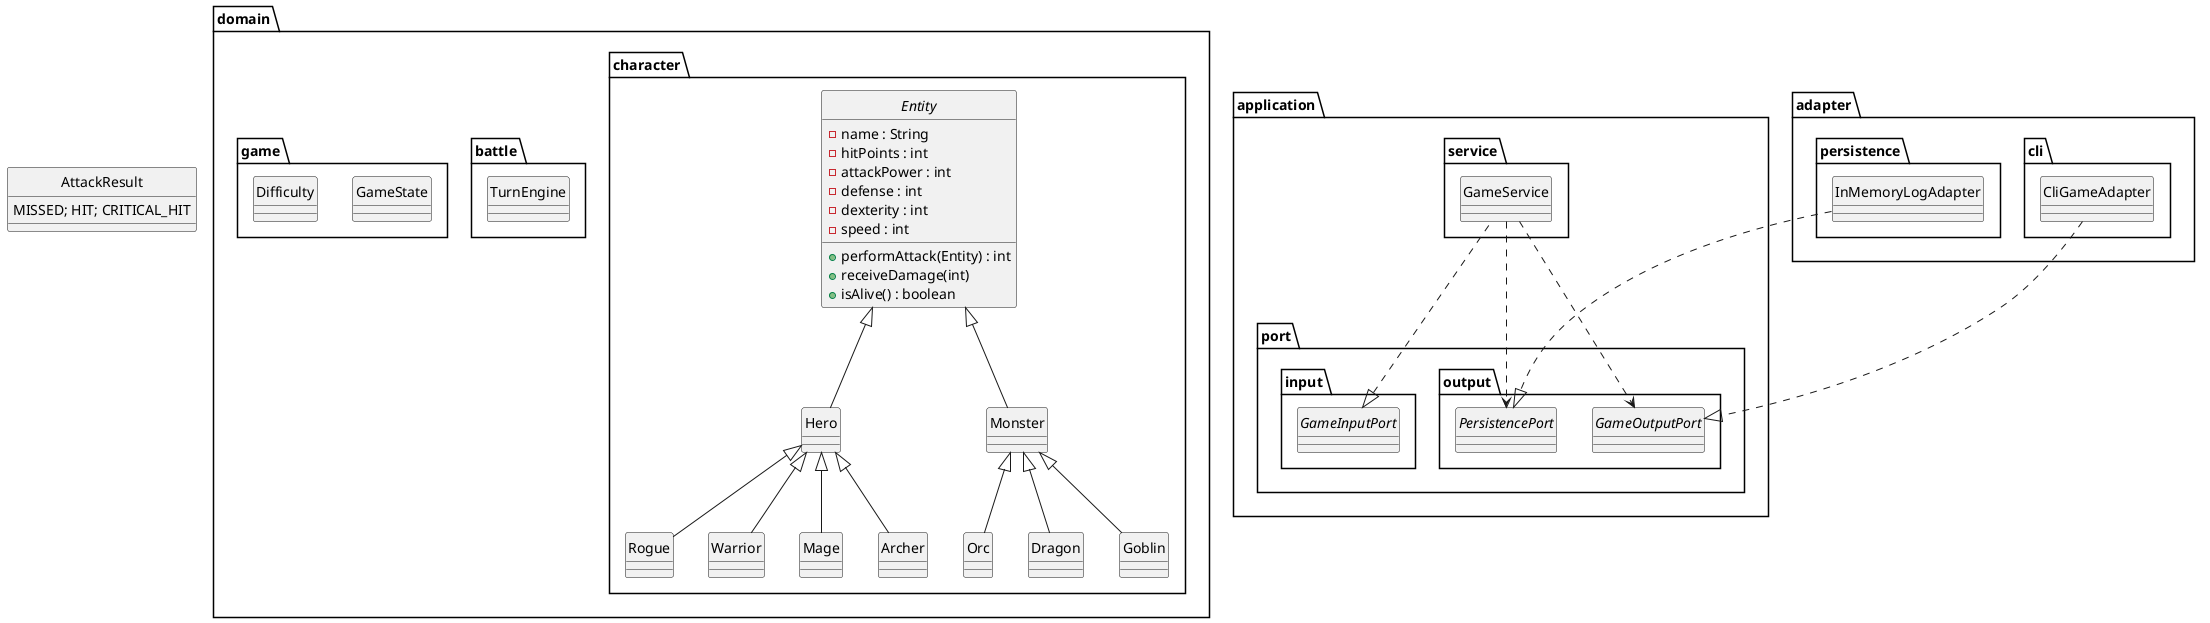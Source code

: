 @startuml
skinparam style strictuml

package "domain.character" {
    abstract class Entity {
        -name : String
        -hitPoints : int
        -attackPower : int
        -defense : int
        -dexterity : int
        -speed : int
        +performAttack(Entity) : int
        +receiveDamage(int)
        +isAlive() : boolean
    }

    class Hero
    class Monster
    Entity <|-- Hero
    Entity <|-- Monster

    Hero <|-- Warrior
    Hero <|-- Mage
    Hero <|-- Archer
    Hero <|-- Rogue
    Monster <|-- Goblin
    Monster <|-- Orc
    Monster <|-- Dragon
}

enum AttackResult {
MISSED; HIT; CRITICAL_HIT
}

package domain.battle {
    class TurnEngine
}

package domain.game {
    class GameState
    enum Difficulty
}

package application.port.input {
    interface GameInputPort
}

package application.port.output {
    interface GameOutputPort
    interface PersistencePort
}

package application.service {
    class GameService
    GameInputPort <|.. GameService
    GameService ..> GameOutputPort
    GameService ..> PersistencePort
}

package adapter.cli {
    class CliGameAdapter
    CliGameAdapter ..|> GameOutputPort
}

package adapter.persistence {
    class InMemoryLogAdapter
    InMemoryLogAdapter ..|> PersistencePort
}
@enduml
